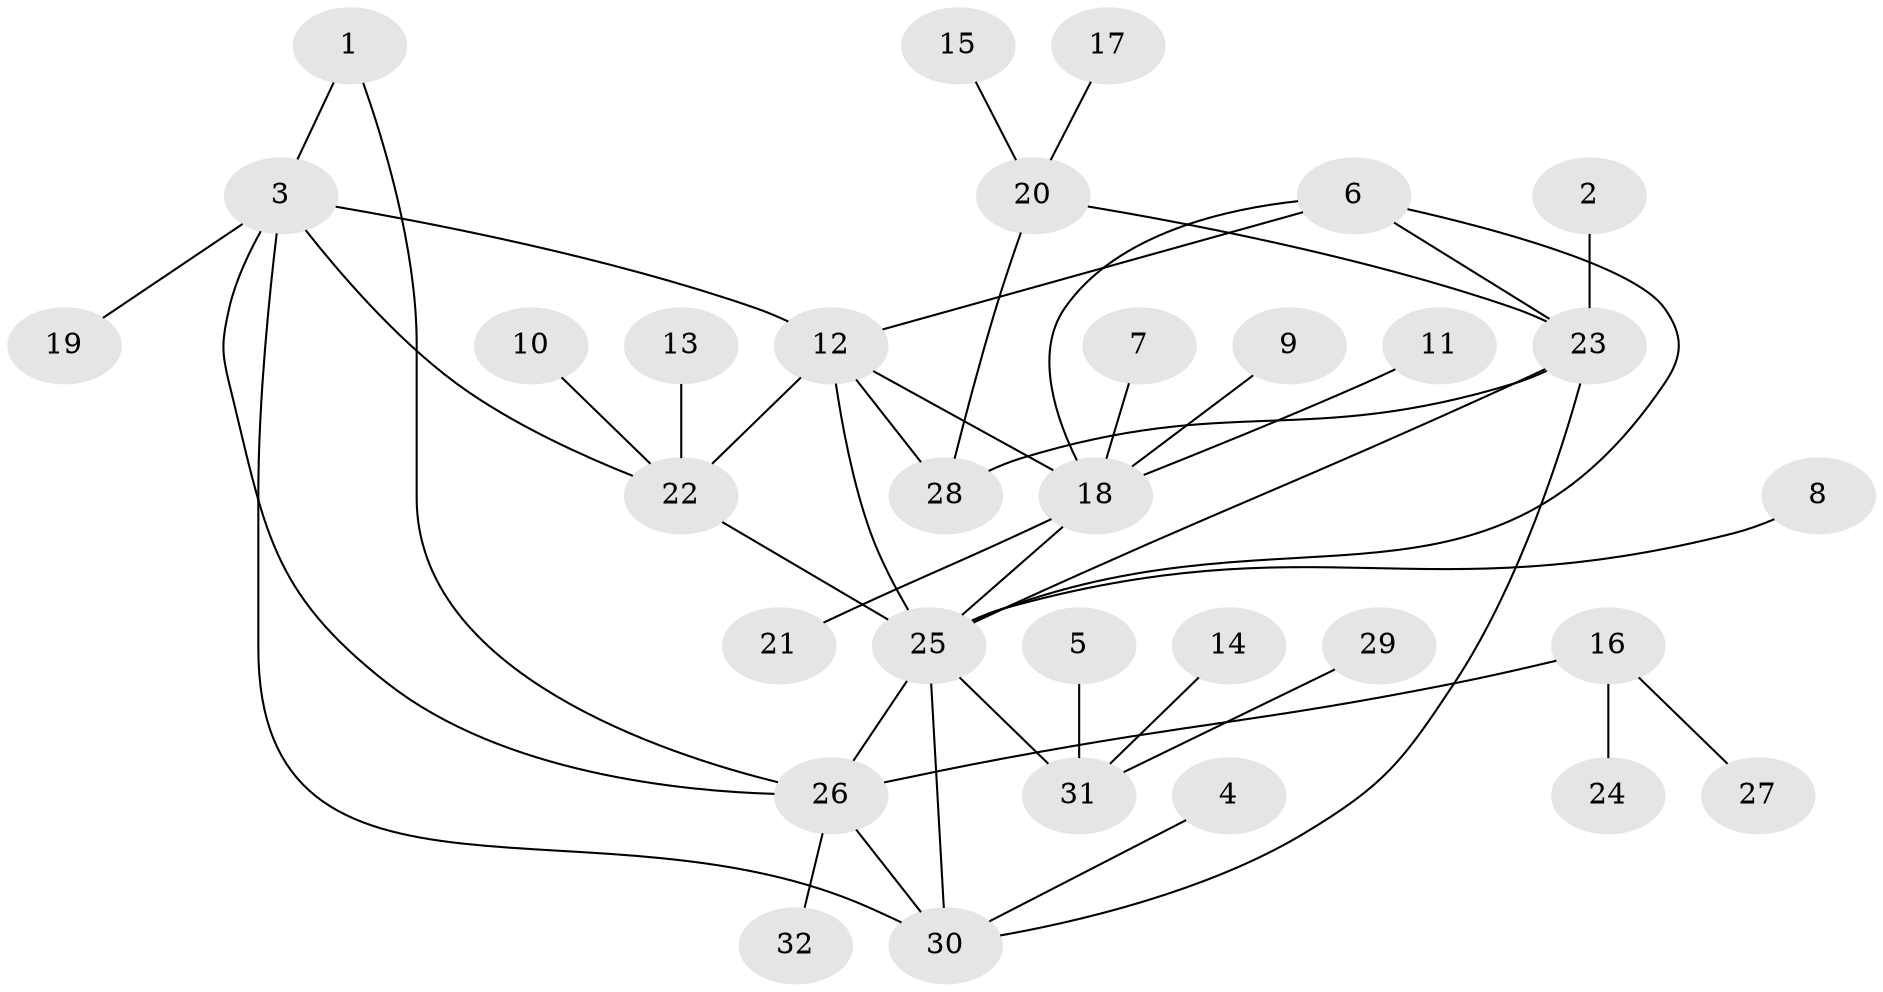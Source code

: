 // original degree distribution, {3: 0.09523809523809523, 6: 0.07936507936507936, 9: 0.015873015873015872, 5: 0.047619047619047616, 4: 0.047619047619047616, 8: 0.031746031746031744, 7: 0.015873015873015872, 2: 0.14285714285714285, 1: 0.5238095238095238}
// Generated by graph-tools (version 1.1) at 2025/50/03/09/25 03:50:28]
// undirected, 32 vertices, 44 edges
graph export_dot {
graph [start="1"]
  node [color=gray90,style=filled];
  1;
  2;
  3;
  4;
  5;
  6;
  7;
  8;
  9;
  10;
  11;
  12;
  13;
  14;
  15;
  16;
  17;
  18;
  19;
  20;
  21;
  22;
  23;
  24;
  25;
  26;
  27;
  28;
  29;
  30;
  31;
  32;
  1 -- 3 [weight=1.0];
  1 -- 26 [weight=1.0];
  2 -- 23 [weight=1.0];
  3 -- 12 [weight=1.0];
  3 -- 19 [weight=1.0];
  3 -- 22 [weight=1.0];
  3 -- 26 [weight=1.0];
  3 -- 30 [weight=1.0];
  4 -- 30 [weight=1.0];
  5 -- 31 [weight=1.0];
  6 -- 12 [weight=1.0];
  6 -- 18 [weight=1.0];
  6 -- 23 [weight=1.0];
  6 -- 25 [weight=1.0];
  7 -- 18 [weight=1.0];
  8 -- 25 [weight=1.0];
  9 -- 18 [weight=1.0];
  10 -- 22 [weight=1.0];
  11 -- 18 [weight=1.0];
  12 -- 18 [weight=1.0];
  12 -- 22 [weight=1.0];
  12 -- 25 [weight=2.0];
  12 -- 28 [weight=1.0];
  13 -- 22 [weight=1.0];
  14 -- 31 [weight=1.0];
  15 -- 20 [weight=1.0];
  16 -- 24 [weight=1.0];
  16 -- 26 [weight=1.0];
  16 -- 27 [weight=1.0];
  17 -- 20 [weight=1.0];
  18 -- 21 [weight=1.0];
  18 -- 25 [weight=1.0];
  20 -- 23 [weight=1.0];
  20 -- 28 [weight=1.0];
  22 -- 25 [weight=1.0];
  23 -- 25 [weight=1.0];
  23 -- 28 [weight=1.0];
  23 -- 30 [weight=1.0];
  25 -- 26 [weight=2.0];
  25 -- 30 [weight=2.0];
  25 -- 31 [weight=1.0];
  26 -- 30 [weight=1.0];
  26 -- 32 [weight=1.0];
  29 -- 31 [weight=1.0];
}
